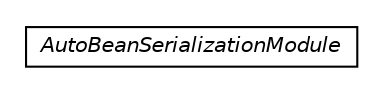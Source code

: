 #!/usr/local/bin/dot
#
# Class diagram 
# Generated by UMLGraph version R5_6-24-gf6e263 (http://www.umlgraph.org/)
#

digraph G {
	edge [fontname="Helvetica",fontsize=10,labelfontname="Helvetica",labelfontsize=10];
	node [fontname="Helvetica",fontsize=10,shape=plaintext];
	nodesep=0.25;
	ranksep=0.5;
	// io.reinert.requestor.autobean.annotations.AutoBeanSerializationModule
	c6742 [label=<<table title="io.reinert.requestor.autobean.annotations.AutoBeanSerializationModule" border="0" cellborder="1" cellspacing="0" cellpadding="2" port="p" href="./AutoBeanSerializationModule.html">
		<tr><td><table border="0" cellspacing="0" cellpadding="1">
<tr><td align="center" balign="center"><font face="Helvetica-Oblique"> AutoBeanSerializationModule </font></td></tr>
		</table></td></tr>
		</table>>, URL="./AutoBeanSerializationModule.html", fontname="Helvetica", fontcolor="black", fontsize=10.0];
}

